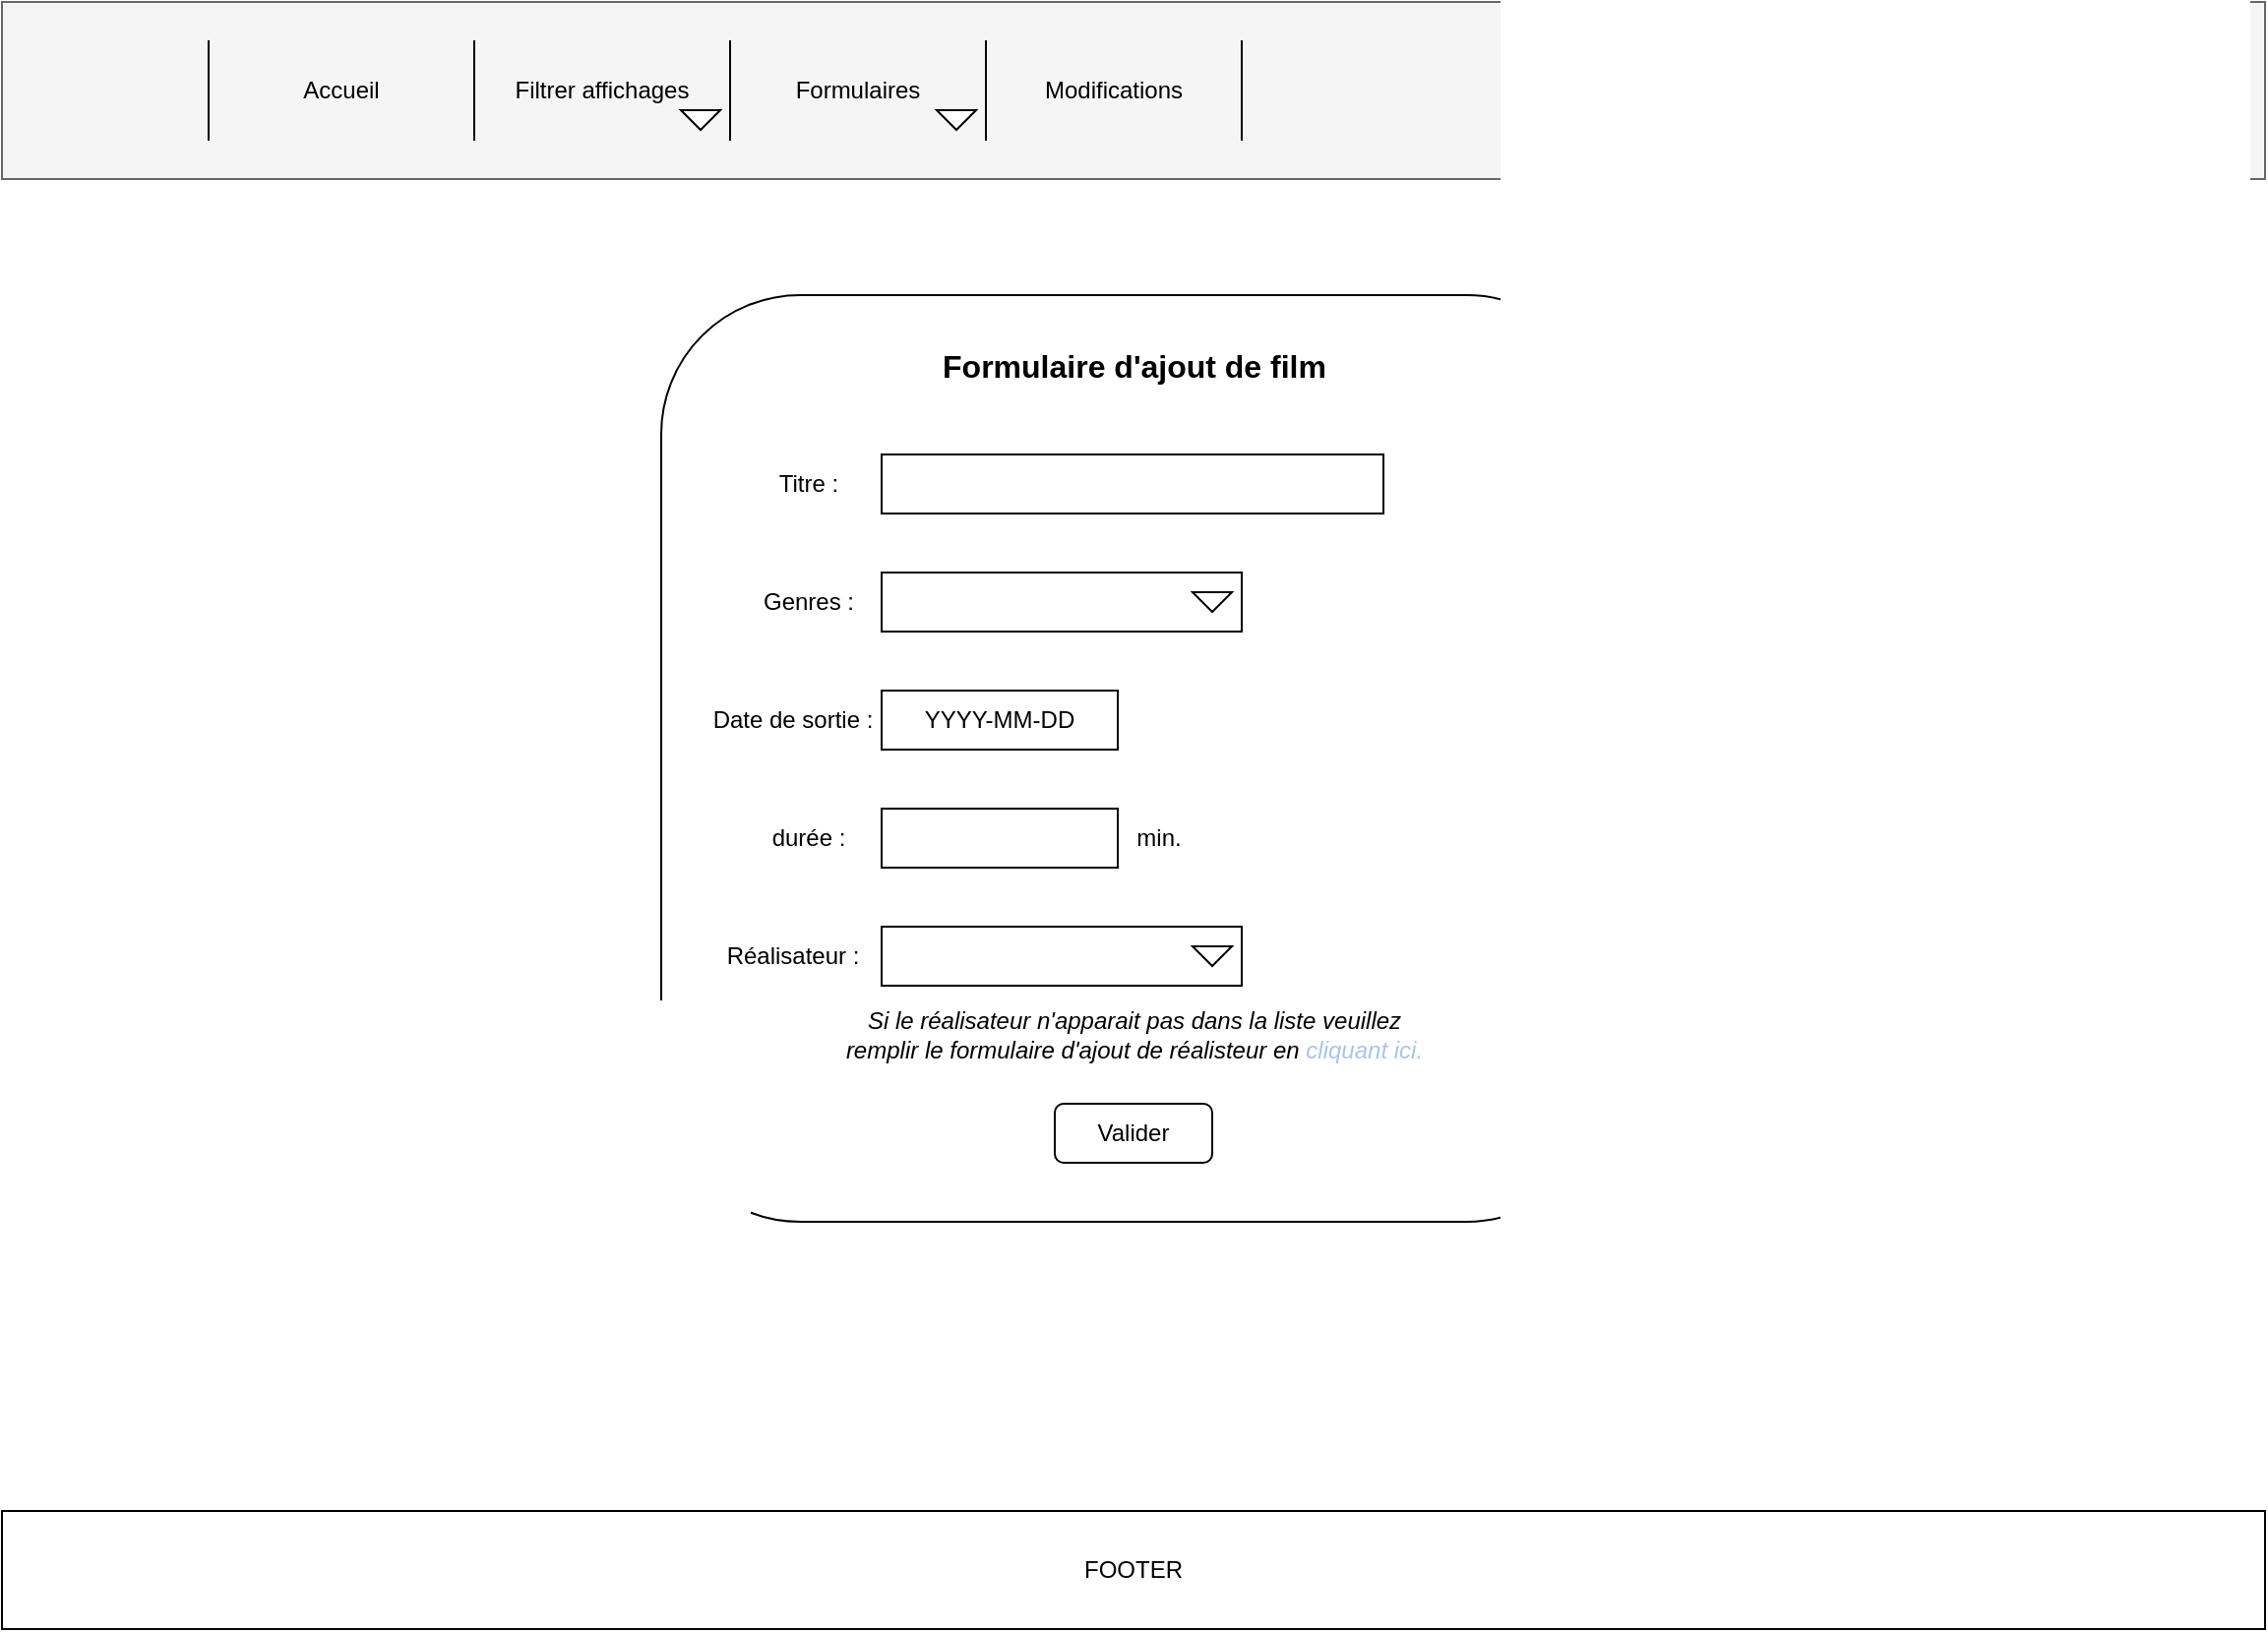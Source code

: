 <mxfile version="21.1.8" type="github">
  <diagram id="kgpKYQtTHZ0yAKxKKP6v" name="Page-1">
    <mxGraphModel dx="1195" dy="628" grid="1" gridSize="10" guides="1" tooltips="1" connect="1" arrows="1" fold="1" page="1" pageScale="1" pageWidth="1169" pageHeight="827" math="0" shadow="0">
      <root>
        <mxCell id="0" />
        <mxCell id="1" parent="0" />
        <mxCell id="PC4rQXpOwYb6489nLgDP-1" value="" style="rounded=0;whiteSpace=wrap;html=1;fillColor=#f5f5f5;fontColor=#333333;strokeColor=#666666;" vertex="1" parent="1">
          <mxGeometry x="10" width="1150" height="90" as="geometry" />
        </mxCell>
        <mxCell id="PC4rQXpOwYb6489nLgDP-2" value="Filtrer affichages" style="shape=partialRectangle;whiteSpace=wrap;html=1;bottom=0;top=0;fillColor=none;" vertex="1" parent="1">
          <mxGeometry x="250" y="20" width="130" height="50" as="geometry" />
        </mxCell>
        <mxCell id="PC4rQXpOwYb6489nLgDP-3" value="Formulaires" style="shape=partialRectangle;whiteSpace=wrap;html=1;bottom=0;top=0;fillColor=none;" vertex="1" parent="1">
          <mxGeometry x="380" y="20" width="130" height="50" as="geometry" />
        </mxCell>
        <mxCell id="PC4rQXpOwYb6489nLgDP-4" value="Modifications" style="shape=partialRectangle;whiteSpace=wrap;html=1;bottom=0;top=0;fillColor=none;" vertex="1" parent="1">
          <mxGeometry x="510" y="20" width="130" height="50" as="geometry" />
        </mxCell>
        <mxCell id="PC4rQXpOwYb6489nLgDP-5" value="&lt;p style=&quot;line-height: 120%;&quot;&gt;Accueil&lt;/p&gt;" style="shape=partialRectangle;whiteSpace=wrap;html=1;bottom=0;top=0;fillColor=none;" vertex="1" parent="1">
          <mxGeometry x="115" y="20" width="135" height="50" as="geometry" />
        </mxCell>
        <mxCell id="PC4rQXpOwYb6489nLgDP-6" value="" style="triangle;whiteSpace=wrap;html=1;rotation=90;" vertex="1" parent="1">
          <mxGeometry x="360" y="50" width="10" height="20" as="geometry" />
        </mxCell>
        <mxCell id="PC4rQXpOwYb6489nLgDP-7" value="" style="triangle;whiteSpace=wrap;html=1;rotation=90;" vertex="1" parent="1">
          <mxGeometry x="490" y="50" width="10" height="20" as="geometry" />
        </mxCell>
        <mxCell id="PC4rQXpOwYb6489nLgDP-8" value="FOOTER" style="rounded=0;whiteSpace=wrap;html=1;resizeWidth=0;" vertex="1" parent="1">
          <mxGeometry x="10" y="767" width="1150" height="60" as="geometry" />
        </mxCell>
        <mxCell id="PC4rQXpOwYb6489nLgDP-9" value="" style="rounded=1;whiteSpace=wrap;html=1;" vertex="1" parent="1">
          <mxGeometry x="345" y="149" width="480" height="471" as="geometry" />
        </mxCell>
        <mxCell id="PC4rQXpOwYb6489nLgDP-10" value="" style="rounded=0;whiteSpace=wrap;html=1;" vertex="1" parent="1">
          <mxGeometry x="457" y="230" width="255" height="30" as="geometry" />
        </mxCell>
        <mxCell id="PC4rQXpOwYb6489nLgDP-11" value="&lt;b&gt;&lt;font style=&quot;font-size: 16px;&quot;&gt;Formulaire d&#39;ajout de film&lt;/font&gt;&lt;/b&gt;" style="text;html=1;strokeColor=none;fillColor=none;align=center;verticalAlign=middle;whiteSpace=wrap;rounded=0;" vertex="1" parent="1">
          <mxGeometry x="483.5" y="170" width="203" height="30" as="geometry" />
        </mxCell>
        <mxCell id="PC4rQXpOwYb6489nLgDP-12" value="Titre :" style="text;html=1;strokeColor=none;fillColor=none;align=center;verticalAlign=middle;whiteSpace=wrap;rounded=0;" vertex="1" parent="1">
          <mxGeometry x="390" y="230" width="60" height="30" as="geometry" />
        </mxCell>
        <mxCell id="PC4rQXpOwYb6489nLgDP-13" value="Genres :" style="text;html=1;strokeColor=none;fillColor=none;align=center;verticalAlign=middle;whiteSpace=wrap;rounded=0;" vertex="1" parent="1">
          <mxGeometry x="390" y="290" width="60" height="30" as="geometry" />
        </mxCell>
        <mxCell id="PC4rQXpOwYb6489nLgDP-16" value="" style="rounded=0;whiteSpace=wrap;html=1;" vertex="1" parent="1">
          <mxGeometry x="457" y="290" width="183" height="30" as="geometry" />
        </mxCell>
        <mxCell id="PC4rQXpOwYb6489nLgDP-18" value="" style="triangle;whiteSpace=wrap;html=1;rotation=90;" vertex="1" parent="1">
          <mxGeometry x="620" y="295" width="10" height="20" as="geometry" />
        </mxCell>
        <mxCell id="PC4rQXpOwYb6489nLgDP-19" value="YYYY-MM-DD" style="rounded=0;whiteSpace=wrap;html=1;" vertex="1" parent="1">
          <mxGeometry x="457" y="350" width="120" height="30" as="geometry" />
        </mxCell>
        <mxCell id="PC4rQXpOwYb6489nLgDP-20" value="Date de sortie :" style="text;html=1;strokeColor=none;fillColor=none;align=center;verticalAlign=middle;whiteSpace=wrap;rounded=0;" vertex="1" parent="1">
          <mxGeometry x="367" y="350" width="90" height="30" as="geometry" />
        </mxCell>
        <mxCell id="PC4rQXpOwYb6489nLgDP-21" value="" style="rounded=0;whiteSpace=wrap;html=1;" vertex="1" parent="1">
          <mxGeometry x="457" y="410" width="120" height="30" as="geometry" />
        </mxCell>
        <mxCell id="PC4rQXpOwYb6489nLgDP-22" value="durée :" style="text;html=1;strokeColor=none;fillColor=none;align=center;verticalAlign=middle;whiteSpace=wrap;rounded=0;" vertex="1" parent="1">
          <mxGeometry x="390" y="410" width="60" height="30" as="geometry" />
        </mxCell>
        <mxCell id="PC4rQXpOwYb6489nLgDP-23" value="min." style="text;html=1;strokeColor=none;fillColor=none;align=center;verticalAlign=middle;whiteSpace=wrap;rounded=0;" vertex="1" parent="1">
          <mxGeometry x="584.5" y="410" width="25.5" height="30" as="geometry" />
        </mxCell>
        <mxCell id="PC4rQXpOwYb6489nLgDP-24" value="" style="rounded=0;whiteSpace=wrap;html=1;" vertex="1" parent="1">
          <mxGeometry x="457" y="470" width="183" height="30" as="geometry" />
        </mxCell>
        <mxCell id="PC4rQXpOwYb6489nLgDP-25" value="" style="triangle;whiteSpace=wrap;html=1;rotation=90;" vertex="1" parent="1">
          <mxGeometry x="620" y="475" width="10" height="20" as="geometry" />
        </mxCell>
        <mxCell id="PC4rQXpOwYb6489nLgDP-26" value="Réalisateur :" style="text;html=1;strokeColor=none;fillColor=none;align=center;verticalAlign=middle;whiteSpace=wrap;rounded=0;" vertex="1" parent="1">
          <mxGeometry x="372" y="470" width="80" height="30" as="geometry" />
        </mxCell>
        <mxCell id="PC4rQXpOwYb6489nLgDP-30" value="Valider" style="rounded=1;whiteSpace=wrap;html=1;" vertex="1" parent="1">
          <mxGeometry x="545" y="560" width="80" height="30" as="geometry" />
        </mxCell>
        <mxCell id="PC4rQXpOwYb6489nLgDP-31" value="&lt;i&gt;Si le réalisateur n&#39;apparait pas dans la liste veuillez remplir le formulaire d&#39;ajout de réalisteur en &lt;font color=&quot;#a9c4eb&quot;&gt;cliquant ici.&lt;/font&gt;&lt;/i&gt;" style="text;html=1;strokeColor=none;fillColor=none;align=center;verticalAlign=middle;whiteSpace=wrap;rounded=0;" vertex="1" parent="1">
          <mxGeometry x="428.5" y="510" width="313" height="30" as="geometry" />
        </mxCell>
      </root>
    </mxGraphModel>
  </diagram>
</mxfile>
